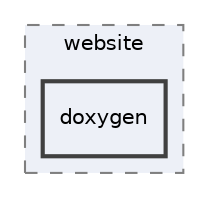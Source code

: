 digraph "doxygen"
{
 // LATEX_PDF_SIZE
  edge [fontname="Helvetica",fontsize="10",labelfontname="Helvetica",labelfontsize="10"];
  node [fontname="Helvetica",fontsize="10",shape=record];
  compound=true
  subgraph clusterdir_76647a20f67072813b41baec4070928d {
    graph [ bgcolor="#edf0f7", pencolor="grey50", style="filled,dashed,", label="website", fontname="Helvetica", fontsize="10", URL="dir_76647a20f67072813b41baec4070928d.html"]
  dir_31c6e3fbdd6752b575537a12b093a755 [shape=box, label="doxygen", style="filled,bold,", fillcolor="#edf0f7", color="grey25", URL="dir_31c6e3fbdd6752b575537a12b093a755.html"];
  }
}
